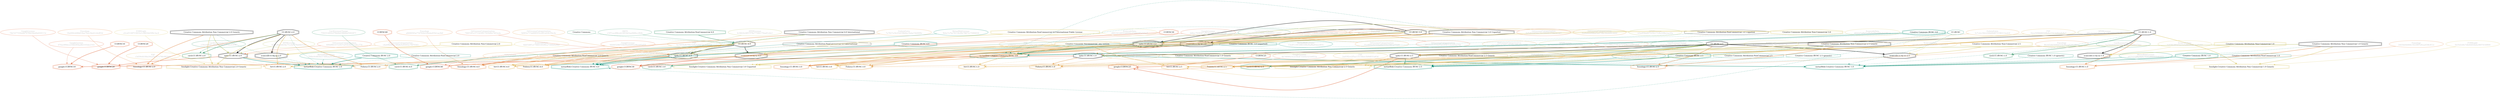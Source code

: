 strict digraph {
    node [shape=box];
    graph [splines=curved];
    854 [label="SPDXLicense\nfd9c6d2fd5392ecc6c33639892270e08"
        ,fontcolor=gray
        ,color="#b8bf62"
        ,fillcolor="beige;1"
        ,shape=ellipse];
    855 [label="spdx:CC-BY-NC-1.0"
        ,shape=doubleoctagon];
    856 [label="CC-BY-NC-1.0"
        ,shape=doubleoctagon];
    857 [label="Creative Commons Attribution Non Commercial 1.0 Generic"
        ,shape=doubleoctagon];
    861 [label="SPDXLicense\n438fc9b2a9d3bc71ccfef779afdb516b"
        ,fontcolor=gray
        ,color="#b8bf62"
        ,fillcolor="beige;1"
        ,shape=ellipse];
    862 [label="spdx:CC-BY-NC-2.0"
        ,shape=doubleoctagon];
    863 [label="CC-BY-NC-2.0"
        ,shape=doubleoctagon];
    864 [label="Creative Commons Attribution Non Commercial 2.0 Generic"
        ,shape=doubleoctagon];
    868 [label="SPDXLicense\n0d74bf9893f9086139ebcf1f7d7076ba"
        ,fontcolor=gray
        ,color="#b8bf62"
        ,fillcolor="beige;1"
        ,shape=ellipse];
    869 [label="spdx:CC-BY-NC-2.5"
        ,shape=doubleoctagon];
    870 [label="CC-BY-NC-2.5"
        ,shape=doubleoctagon];
    871 [label="Creative Commons Attribution Non Commercial 2.5 Generic"
        ,shape=doubleoctagon];
    882 [label="SPDXLicense\na2aa958a007225fc17cfb2298e2ae20a"
        ,fontcolor=gray
        ,color="#b8bf62"
        ,fillcolor="beige;1"
        ,shape=ellipse];
    883 [label="spdx:CC-BY-NC-3.0"
        ,shape=tripleoctagon];
    884 [label="CC-BY-NC-3.0"
        ,shape=doubleoctagon];
    885 [label="Creative Commons Attribution Non Commercial 3.0 Unported"
        ,shape=doubleoctagon];
    889 [label="SPDXLicense\nfe3842b28f57f78e77584175ba61e4e1"
        ,fontcolor=gray
        ,color="#b8bf62"
        ,fillcolor="beige;1"
        ,shape=ellipse];
    890 [label="spdx:CC-BY-NC-4.0"
        ,shape=doubleoctagon];
    891 [label="CC-BY-NC-4.0"
        ,shape=doubleoctagon];
    892 [label="Creative Commons Attribution Non Commercial 4.0 International"
        ,shape=doubleoctagon];
    5375 [label="GoogleLicense\n074ae9f9dce259d295ba963193de2103"
         ,fontcolor=gray
         ,color="#e06f45"
         ,fillcolor="beige;1"
         ,shape=ellipse];
    5376 [label="google:CCBYNC10"
         ,color="#e06f45"
         ,shape=doubleoctagon];
    5377 [label=CCBYNC10
         ,color="#e06f45"
         ,shape=doubleoctagon];
    5378 [label="GoogleLicense\n74b7d77550a98797f6439eb9a920113c"
         ,fontcolor=gray
         ,color="#e06f45"
         ,fillcolor="beige;1"
         ,shape=ellipse];
    5379 [label="google:CCBYNC20"
         ,color="#e06f45"
         ,shape=doubleoctagon];
    5380 [label=CCBYNC20
         ,color="#e06f45"
         ,shape=doubleoctagon];
    5381 [label="GoogleLicense\n4b74f0f023cce10c4733e02321b0f55a"
         ,fontcolor=gray
         ,color="#e06f45"
         ,fillcolor="beige;1"
         ,shape=ellipse];
    5382 [label="google:CCBYNC25"
         ,color="#e06f45"
         ,shape=doubleoctagon];
    5383 [label=CCBYNC25
         ,color="#e06f45"
         ,shape=doubleoctagon];
    5384 [label="GoogleLicense\ndd6ec7939387a992475883fa531b42a8"
         ,fontcolor=gray
         ,color="#e06f45"
         ,fillcolor="beige;1"
         ,shape=ellipse];
    5385 [label="google:CCBYNC30"
         ,color="#e06f45"
         ,shape=doubleoctagon];
    5386 [label=CCBYNC30
         ,color="#e06f45"
         ,shape=doubleoctagon];
    5387 [label="GoogleLicense\n0dd4f3290710b50addd95e08cb95af25"
         ,fontcolor=gray
         ,color="#e06f45"
         ,fillcolor="beige;1"
         ,shape=ellipse];
    5388 [label="google:CCBYNC40"
         ,color="#e06f45"
         ,shape=doubleoctagon];
    5389 [label=CCBYNC40
         ,color="#e06f45"
         ,shape=doubleoctagon];
    6091 [label="FedoraEntry\nca2e77d9b8cd3914faed14436609f690"
         ,fontcolor=gray
         ,color="#e09d4b"
         ,fillcolor="beige;1"
         ,shape=ellipse];
    6092 [label="Fedora:CC-BY-NC-1.0"
         ,color="#e09d4b"
         ,shape=doubleoctagon];
    6093 [label="Creative Commons Attribution-NonCommercial 1.0 Generic"
         ,color="#e09d4b"
         ,shape=octagon];
    6094 [label="FedoraEntry\n92f8736a2e3a7e7a43ab603a2850d0d5"
         ,fontcolor=gray
         ,color="#e09d4b"
         ,fillcolor="beige;1"
         ,shape=ellipse];
    6095 [label="Fedora:CC-BY-NC-2.0"
         ,color="#e09d4b"
         ,shape=doubleoctagon];
    6096 [label="Creative Commons Attribution-NonCommercial 2.0 Generic"
         ,color="#e09d4b"
         ,shape=octagon];
    6097 [label="FedoraEntry\ne1481c957b0c7cd0bb26053a34c0ece3"
         ,fontcolor=gray
         ,color="#e09d4b"
         ,fillcolor="beige;1"
         ,shape=ellipse];
    6098 [label="Fedora:CC-BY-NC-2.5"
         ,color="#e09d4b"
         ,shape=doubleoctagon];
    6099 [label="Creative Commons Attribution-NonCommercial 2.5 Generic"
         ,color="#e09d4b"
         ,shape=octagon];
    6103 [label="FedoraEntry\n3c7cdcc58cb3fdb00d872198313eafc0"
         ,fontcolor=gray
         ,color="#e09d4b"
         ,fillcolor="beige;1"
         ,shape=ellipse];
    6104 [label="Fedora:CC-BY-NC-3.0"
         ,color="#e09d4b"
         ,shape=doubleoctagon];
    6105 [label="Creative Commons Attribution-NonCommercial 3.0 Unported"
         ,shape=octagon];
    6106 [label="FedoraEntry\n7a7827a54c93d198d4a14aba7db90f6e"
         ,fontcolor=gray
         ,color="#e09d4b"
         ,fillcolor="beige;1"
         ,shape=ellipse];
    6107 [label="Fedora:CC-BY-NC-4.0"
         ,color="#e09d4b"
         ,shape=doubleoctagon];
    6108 [label="Creative Commons Attribution-NonCommercial 4.0 International"
         ,shape=octagon];
    10064 [label="FSF\n2bea509668050ffe6e37414d8da8e8a7"
          ,fontcolor=gray
          ,color="#deb256"
          ,fillcolor="beige;1"
          ,shape=ellipse];
    10065 [label="fsf:CC-BY-NC-1.0"
          ,color="#deb256"
          ,shape=doubleoctagon];
    10066 [label="Creative Commons Nocommercial, any version"
          ,color="#deb256"
          ,shape=doubleoctagon];
    10069 [label="FSF\nc3d59efd18ba56a25ae47e78fc082b69"
          ,fontcolor=gray
          ,color="#deb256"
          ,fillcolor="beige;1"
          ,shape=ellipse];
    10070 [label="fsf:CC-BY-NC-2.0"
          ,color="#deb256"
          ,shape=doubleoctagon];
    10071 [label="FSF\n2ad182ce2f5ac13114bee3b9d031a63d"
          ,fontcolor=gray
          ,color="#deb256"
          ,fillcolor="beige;1"
          ,shape=ellipse];
    10072 [label="fsf:CC-BY-NC-2.5"
          ,color="#deb256"
          ,shape=doubleoctagon];
    10073 [label="FSF\ne1f64541215e4d767acfd9e16f12dcb8"
          ,fontcolor=gray
          ,color="#deb256"
          ,fillcolor="beige;1"
          ,shape=ellipse];
    10074 [label="fsf:CC-BY-NC-3.0"
          ,color="#deb256"
          ,shape=doubleoctagon];
    10075 [label="FSF\n4a1655bdb70bc2a0a530f979c1c2abac"
          ,fontcolor=gray
          ,color="#deb256"
          ,fillcolor="beige;1"
          ,shape=ellipse];
    10076 [label="fsf:CC-BY-NC-4.0"
          ,color="#deb256"
          ,shape=doubleoctagon];
    13281 [label="ScancodeData\n1ab74cd85d3ac1a1af90d8e6cea37e53"
          ,fontcolor=gray
          ,color="#dac767"
          ,fillcolor="beige;1"
          ,shape=ellipse];
    13282 [label="scancode:cc-by-nc-1.0"
          ,shape=doubleoctagon];
    13283 [label="Creative Commons Attribution Non-Commercial 1.0"
          ,color="#dac767"
          ,shape=doubleoctagon];
    13287 [label="ScancodeData\n6dd1b8f1a170603302f0ca7306b0a9b0"
          ,fontcolor=gray
          ,color="#dac767"
          ,fillcolor="beige;1"
          ,shape=ellipse];
    13288 [label="scancode:cc-by-nc-2.0"
          ,shape=doubleoctagon];
    13289 [label="Creative Commons Attribution Non-Commercial 2.0"
          ,color="#dac767"
          ,shape=doubleoctagon];
    13293 [label="ScancodeData\ne52d6a3d0c4fa685fbbe28371c61c517"
          ,fontcolor=gray
          ,color="#dac767"
          ,fillcolor="beige;1"
          ,shape=ellipse];
    13294 [label="scancode:cc-by-nc-2.5"
          ,shape=doubleoctagon];
    13295 [label="Creative Commons Attribution Non-Commercial 2.5"
          ,color="#dac767"
          ,shape=doubleoctagon];
    13302 [label="ScancodeData\n403227af8d3ad8e8e99ed08b2b3281aa"
          ,fontcolor=gray
          ,color="#dac767"
          ,fillcolor="beige;1"
          ,shape=ellipse];
    13303 [label="scancode:cc-by-nc-3.0"
          ,shape=doubleoctagon];
    13304 [label="Creative Commons Attribution Non-Commercial 3.0"
          ,color="#dac767"
          ,shape=doubleoctagon];
    13308 [label="ScancodeData\nd8822b1d4553d45f2c27d44385eb4ee4"
          ,fontcolor=gray
          ,color="#dac767"
          ,fillcolor="beige;1"
          ,shape=ellipse];
    13309 [label="scancode:cc-by-nc-4.0"
          ,shape=doubleoctagon];
    13310 [label="Creative Commons Attribution-NonCommercial 4.0 International Public License"
          ,color="#dac767"
          ,shape=doubleoctagon];
    26842 [label="Fossology\n18a000cb08b618ae7bee3beb1c6e8f3d"
          ,fontcolor=gray
          ,color="#e18745"
          ,fillcolor="beige;1"
          ,shape=ellipse];
    26843 [label="fossology:CC-BY-NC-2.0"
          ,color="#e18745"
          ,shape=doubleoctagon];
    26845 [label="Fossology\n2443bb9d46fe1922997e9cae038c812c"
          ,fontcolor=gray
          ,color="#e18745"
          ,fillcolor="beige;1"
          ,shape=ellipse];
    26846 [label="fossology:CC-BY-NC-1.0"
          ,color="#e18745"
          ,shape=doubleoctagon];
    26848 [label="Fossology\n8bcbf2dbf309b63c8c94ced524ce8b4c"
          ,fontcolor=gray
          ,color="#e18745"
          ,fillcolor="beige;1"
          ,shape=ellipse];
    26849 [label="fossology:CC-BY-NC-2.5"
          ,color="#e18745"
          ,shape=doubleoctagon];
    26851 [label="Fossology\nf81e09c61cae0d589152df39c5c2b1c7"
          ,fontcolor=gray
          ,color="#e18745"
          ,fillcolor="beige;1"
          ,shape=ellipse];
    26852 [label="fossology:CC-BY-NC-3.0"
          ,color="#e18745"
          ,shape=doubleoctagon];
    27299 [label="Fossology\na8406593a77d792b229eded55b1aa3b0"
          ,fontcolor=gray
          ,color="#e18745"
          ,fillcolor="beige;1"
          ,shape=ellipse];
    27300 [label="fossology:CC-BY-NC-4.0"
          ,color="#e18745"
          ,shape=doubleoctagon];
    28253 [label="OKFN\ne187cacd96ceb14918d3aa948bccf64b"
          ,fontcolor=gray
          ,color="#379469"
          ,fillcolor="beige;1"
          ,shape=ellipse];
    28254 [label="Creative Commons Attribution-NonCommercial 4.0"
          ,color="#379469"
          ,shape=doubleoctagon];
    28255 [label="Creative Commons"
          ,color="#379469"
          ,shape=octagon];
    28573 [label="OrtLicenseCategorization\nd0f2ce21773ed7aec03b7c2a2d5aa74d"
          ,fontcolor=gray
          ,color="#e06f45"
          ,fillcolor="beige;1"
          ,shape=ellipse];
    28574 [label="OrtLicenseCategorization\n699df8035722937af55e56277c81c774"
          ,fontcolor=gray
          ,color="#e06f45"
          ,fillcolor="beige;1"
          ,shape=ellipse];
    28575 [label="OrtLicenseCategorization\n72672f86e2194cb737236acaafd73db4"
          ,fontcolor=gray
          ,color="#e06f45"
          ,fillcolor="beige;1"
          ,shape=ellipse];
    28576 [label="OrtLicenseCategorization\nda0a9e0d54de33e186e81570bcdcc4f7"
          ,fontcolor=gray
          ,color="#e06f45"
          ,fillcolor="beige;1"
          ,shape=ellipse];
    28578 [label="OrtLicenseCategorization\n746f14f1e3712d3f917d20d0a7403eda"
          ,fontcolor=gray
          ,color="#e06f45"
          ,fillcolor="beige;1"
          ,shape=ellipse];
    35404 [label="OrtLicenseCategorization\n31ed68dafb5f3be682bb6238f1e372d5"
          ,fontcolor=gray
          ,color="#e09d4b"
          ,fillcolor="beige;1"
          ,shape=ellipse];
    35406 [label="OrtLicenseCategorization\nc4ab96e89bc30b8e0a9283ec76f7f303"
          ,fontcolor=gray
          ,color="#e09d4b"
          ,fillcolor="beige;1"
          ,shape=ellipse];
    35407 [label="OrtLicenseCategorization\na5c1a842cb76f1e78704a586a87e7d04"
          ,fontcolor=gray
          ,color="#e09d4b"
          ,fillcolor="beige;1"
          ,shape=ellipse];
    35408 [label="OrtLicenseCategorization\nf2dfb844498bd3ed756e30eddf83480f"
          ,fontcolor=gray
          ,color="#e09d4b"
          ,fillcolor="beige;1"
          ,shape=ellipse];
    35409 [label="OrtLicenseCategorization\n9d9f3a713a6085f32cd91afcfb35bc4e"
          ,fontcolor=gray
          ,color="#e09d4b"
          ,fillcolor="beige;1"
          ,shape=ellipse];
    36553 [label="CavilLicenseChange\n7a256d66fd507560490e0f7d49037dee"
          ,fontcolor=gray
          ,color="#379469"
          ,fillcolor="beige;1"
          ,shape=ellipse];
    36554 [label="cavil:CC-BY-NC-1.0"
          ,color="#379469"
          ,shape=doubleoctagon];
    36555 [label="CavilLicenseChange\nc19eddd081c88d85809af351dcc03f30"
          ,fontcolor=gray
          ,color="#379469"
          ,fillcolor="beige;1"
          ,shape=ellipse];
    36556 [label="cavil:CC-BY-NC-2.0"
          ,color="#379469"
          ,shape=doubleoctagon];
    36557 [label="CavilLicenseChange\ne8d9796269aac9b5f062ff371cd22c3b"
          ,fontcolor=gray
          ,color="#379469"
          ,fillcolor="beige;1"
          ,shape=ellipse];
    36558 [label="cavil:CC-BY-NC-2.5"
          ,color="#379469"
          ,shape=doubleoctagon];
    36559 [label="CavilLicenseChange\ne2bae4626cfa560bc2f98ff60012d097"
          ,fontcolor=gray
          ,color="#379469"
          ,fillcolor="beige;1"
          ,shape=ellipse];
    36560 [label="cavil:CC-BY-NC-3.0"
          ,color="#379469"
          ,shape=doubleoctagon];
    36563 [label="CavilLicenseChange\n759251492fcf7ffd4b03966bd5002871"
          ,fontcolor=gray
          ,color="#379469"
          ,fillcolor="beige;1"
          ,shape=ellipse];
    36564 [label="cavil:CC-BY-NC-4.0"
          ,color="#379469"
          ,shape=doubleoctagon];
    40239 [label="MetaeffektLicense\n9b4a7a7be76118c09c78672c75906f26"
          ,fontcolor=gray
          ,color="#00876c"
          ,fillcolor="beige;1"
          ,shape=ellipse];
    40240 [label="metaeffekt:Creative Commons BY-NC 4.0"
          ,color="#00876c"
          ,shape=doubleoctagon];
    40241 [label="Creative Commons BY-NC 4.0"
          ,color="#00876c"
          ,shape=doubleoctagon];
    40242 [label="CC-BY-NC"
          ,color="#00876c"
          ,shape=octagon];
    40243 [label="MetaeffektLicense\n13edf12391406330b26af8a83eacd43c"
          ,fontcolor=gray
          ,color="#00876c"
          ,fillcolor="beige;1"
          ,shape=ellipse];
    40244 [label="metaeffekt:Creative Commons BY-NC 3.0"
          ,color="#00876c"
          ,shape=doubleoctagon];
    40245 [label="Creative Commons BY-NC 3.0"
          ,color="#00876c"
          ,shape=doubleoctagon];
    40246 [label="Creative Commons BY-NC 3.0 (unported)"
          ,color="#00876c"
          ,shape=octagon];
    40250 [label="MetaeffektLicense\n145ff532e4aba52e03ec640d0671055b"
          ,fontcolor=gray
          ,color="#00876c"
          ,fillcolor="beige;1"
          ,shape=ellipse];
    40251 [label="metaeffekt:Creative Commons BY-NC 2.5"
          ,color="#00876c"
          ,shape=doubleoctagon];
    40252 [label="Creative Commons BY-NC 2.5"
          ,color="#00876c"
          ,shape=doubleoctagon];
    40253 [label="Creative Commons Attribution-NonCommercial 2.5"
          ,color="#00876c"
          ,shape=octagon];
    40254 [label="Creative Commons BY-NC 2.5 (generic)"
          ,color="#00876c"
          ,shape=octagon];
    40255 [label="MetaeffektLicense\nf56bc0c6856e574f82a28caba4a0f1b9"
          ,fontcolor=gray
          ,color="#00876c"
          ,fillcolor="beige;1"
          ,shape=ellipse];
    40256 [label="metaeffekt:Creative Commons BY-NC 2.0"
          ,color="#00876c"
          ,shape=doubleoctagon];
    40257 [label="Creative Commons BY-NC 2.0"
          ,color="#00876c"
          ,shape=doubleoctagon];
    40258 [label="Creative Commons Attribution-NonCommercial 2.0"
          ,color="#00876c"
          ,shape=octagon];
    40259 [label="MetaeffektLicense\ne57111298c6b422f1f1296641fedcb23"
          ,fontcolor=gray
          ,color="#00876c"
          ,fillcolor="beige;1"
          ,shape=ellipse];
    40260 [label="metaeffekt:Creative Commons BY-NC 1.0"
          ,color="#00876c"
          ,shape=doubleoctagon];
    40261 [label="Creative Commons BY-NC 1.0"
          ,color="#00876c"
          ,shape=doubleoctagon];
    40262 [label="Creative Commons Attribution-NonCommercial 1.0"
          ,color="#00876c"
          ,shape=octagon];
    40263 [label="Creative Commons BY-NC 1.0 (generic)"
          ,color="#00876c"
          ,shape=octagon];
    51103 [label="FOSSLight\nff59ce8a1753b9810183715ba586a259"
          ,fontcolor=gray
          ,color="#dac767"
          ,fillcolor="beige;1"
          ,shape=ellipse];
    51104 [label="fosslight:Creative Commons Attribution Non Commercial 3.0 Unported"
          ,color="#dac767"
          ,shape=doubleoctagon];
    51137 [label="FOSSLight\n3b35d2d0c7db444f2bebcf697416f800"
          ,fontcolor=gray
          ,color="#dac767"
          ,fillcolor="beige;1"
          ,shape=ellipse];
    51138 [label="fosslight:Creative Commons Attribution Non Commercial 1.0 Generic"
          ,color="#dac767"
          ,shape=doubleoctagon];
    51139 [label="FOSSLight\na5caf2149723832e1cf802bb599c3ac4"
          ,fontcolor=gray
          ,color="#dac767"
          ,fillcolor="beige;1"
          ,shape=ellipse];
    51140 [label="fosslight:Creative Commons Attribution Non Commercial 2.0 Generic"
          ,color="#dac767"
          ,shape=doubleoctagon];
    51141 [label="FOSSLight\n6a4160d27dd13c008c79b108d8f128ea"
          ,fontcolor=gray
          ,color="#dac767"
          ,fillcolor="beige;1"
          ,shape=ellipse];
    51142 [label="fosslight:Creative Commons Attribution Non Commercial 2.5 Generic"
          ,color="#dac767"
          ,shape=doubleoctagon];
    854 -> 855 [weight=0.5
               ,color="#b8bf62"];
    855 -> 5376 [style=bold
                ,arrowhead=vee
                ,weight=0.7
                ,color="#e06f45"];
    855 -> 6092 [style=bold
                ,arrowhead=vee
                ,weight=0.7
                ,color="#e09d4b"];
    855 -> 10065 [style=dashed
                 ,arrowhead=vee
                 ,weight=0.5
                 ,color="#deb256"];
    855 -> 40260 [style=bold
                 ,arrowhead=vee
                 ,weight=0.7
                 ,color="#00876c"];
    856 -> 855 [style=bold
               ,arrowhead=vee
               ,weight=0.7];
    856 -> 6092 [style=bold
                ,arrowhead=vee
                ,weight=0.7
                ,color="#e09d4b"];
    856 -> 10065 [style=bold
                 ,arrowhead=vee
                 ,weight=0.7
                 ,color="#deb256"];
    856 -> 13282 [style=bold
                 ,arrowhead=vee
                 ,weight=0.7];
    856 -> 26846 [style=bold
                 ,arrowhead=vee
                 ,weight=0.7
                 ,color="#e18745"];
    856 -> 36554 [style=bold
                 ,arrowhead=vee
                 ,weight=0.7
                 ,color="#379469"];
    856 -> 36554 [style=bold
                 ,arrowhead=vee
                 ,weight=0.7
                 ,color="#379469"];
    856 -> 40260 [style=dashed
                 ,arrowhead=vee
                 ,weight=0.5
                 ,color="#00876c"];
    856 -> 51138 [style=bold
                 ,arrowhead=vee
                 ,weight=0.7
                 ,color="#dac767"];
    857 -> 855 [style=bold
               ,arrowhead=vee
               ,weight=0.7
               ,color="#b8bf62"];
    857 -> 26846 [style=bold
                 ,arrowhead=vee
                 ,weight=0.7
                 ,color="#e18745"];
    857 -> 40260 [style=dashed
                 ,arrowhead=vee
                 ,weight=0.5
                 ,color="#00876c"];
    857 -> 51138 [style=bold
                 ,arrowhead=vee
                 ,weight=0.7
                 ,color="#dac767"];
    861 -> 862 [weight=0.5
               ,color="#b8bf62"];
    862 -> 5379 [style=bold
                ,arrowhead=vee
                ,weight=0.7
                ,color="#e06f45"];
    862 -> 6095 [style=bold
                ,arrowhead=vee
                ,weight=0.7
                ,color="#e09d4b"];
    862 -> 10070 [style=dashed
                 ,arrowhead=vee
                 ,weight=0.5
                 ,color="#deb256"];
    862 -> 40256 [style=bold
                 ,arrowhead=vee
                 ,weight=0.7
                 ,color="#00876c"];
    863 -> 862 [style=bold
               ,arrowhead=vee
               ,weight=0.7];
    863 -> 6095 [style=bold
                ,arrowhead=vee
                ,weight=0.7
                ,color="#e09d4b"];
    863 -> 10070 [style=bold
                 ,arrowhead=vee
                 ,weight=0.7
                 ,color="#deb256"];
    863 -> 13288 [style=bold
                 ,arrowhead=vee
                 ,weight=0.7];
    863 -> 26843 [style=bold
                 ,arrowhead=vee
                 ,weight=0.7
                 ,color="#e18745"];
    863 -> 36556 [style=bold
                 ,arrowhead=vee
                 ,weight=0.7
                 ,color="#379469"];
    863 -> 36556 [style=bold
                 ,arrowhead=vee
                 ,weight=0.7
                 ,color="#379469"];
    863 -> 40256 [style=dashed
                 ,arrowhead=vee
                 ,weight=0.5
                 ,color="#00876c"];
    863 -> 51140 [style=bold
                 ,arrowhead=vee
                 ,weight=0.7
                 ,color="#dac767"];
    864 -> 862 [style=bold
               ,arrowhead=vee
               ,weight=0.7
               ,color="#b8bf62"];
    864 -> 26843 [style=bold
                 ,arrowhead=vee
                 ,weight=0.7
                 ,color="#e18745"];
    864 -> 40256 [style=dashed
                 ,arrowhead=vee
                 ,weight=0.5
                 ,color="#00876c"];
    864 -> 51140 [style=bold
                 ,arrowhead=vee
                 ,weight=0.7
                 ,color="#dac767"];
    868 -> 869 [weight=0.5
               ,color="#b8bf62"];
    869 -> 5382 [style=bold
                ,arrowhead=vee
                ,weight=0.7
                ,color="#e06f45"];
    869 -> 6098 [style=bold
                ,arrowhead=vee
                ,weight=0.7
                ,color="#e09d4b"];
    869 -> 10072 [style=dashed
                 ,arrowhead=vee
                 ,weight=0.5
                 ,color="#deb256"];
    869 -> 40251 [style=bold
                 ,arrowhead=vee
                 ,weight=0.7
                 ,color="#00876c"];
    870 -> 869 [style=bold
               ,arrowhead=vee
               ,weight=0.7];
    870 -> 6098 [style=bold
                ,arrowhead=vee
                ,weight=0.7
                ,color="#e09d4b"];
    870 -> 10072 [style=bold
                 ,arrowhead=vee
                 ,weight=0.7
                 ,color="#deb256"];
    870 -> 13294 [style=bold
                 ,arrowhead=vee
                 ,weight=0.7];
    870 -> 26849 [style=bold
                 ,arrowhead=vee
                 ,weight=0.7
                 ,color="#e18745"];
    870 -> 36558 [style=bold
                 ,arrowhead=vee
                 ,weight=0.7
                 ,color="#379469"];
    870 -> 36558 [style=bold
                 ,arrowhead=vee
                 ,weight=0.7
                 ,color="#379469"];
    870 -> 40251 [style=dashed
                 ,arrowhead=vee
                 ,weight=0.5
                 ,color="#00876c"];
    870 -> 51142 [style=bold
                 ,arrowhead=vee
                 ,weight=0.7
                 ,color="#dac767"];
    871 -> 869 [style=bold
               ,arrowhead=vee
               ,weight=0.7
               ,color="#b8bf62"];
    871 -> 26849 [style=bold
                 ,arrowhead=vee
                 ,weight=0.7
                 ,color="#e18745"];
    871 -> 40251 [style=dashed
                 ,arrowhead=vee
                 ,weight=0.5
                 ,color="#00876c"];
    871 -> 51142 [style=bold
                 ,arrowhead=vee
                 ,weight=0.7
                 ,color="#dac767"];
    882 -> 883 [weight=0.5
               ,color="#b8bf62"];
    883 -> 5385 [style=bold
                ,arrowhead=vee
                ,weight=0.7
                ,color="#e06f45"];
    883 -> 6104 [style=bold
                ,arrowhead=vee
                ,weight=0.7
                ,color="#e09d4b"];
    883 -> 10074 [style=dashed
                 ,arrowhead=vee
                 ,weight=0.5
                 ,color="#deb256"];
    883 -> 40244 [style=bold
                 ,arrowhead=vee
                 ,weight=0.7
                 ,color="#00876c"];
    884 -> 883 [style=bold
               ,arrowhead=vee
               ,weight=0.7];
    884 -> 6104 [style=bold
                ,arrowhead=vee
                ,weight=0.7
                ,color="#e09d4b"];
    884 -> 10074 [style=bold
                 ,arrowhead=vee
                 ,weight=0.7
                 ,color="#deb256"];
    884 -> 13303 [style=bold
                 ,arrowhead=vee
                 ,weight=0.7];
    884 -> 26852 [style=bold
                 ,arrowhead=vee
                 ,weight=0.7
                 ,color="#e18745"];
    884 -> 36560 [style=bold
                 ,arrowhead=vee
                 ,weight=0.7
                 ,color="#379469"];
    884 -> 36560 [style=bold
                 ,arrowhead=vee
                 ,weight=0.7
                 ,color="#379469"];
    884 -> 40244 [style=dashed
                 ,arrowhead=vee
                 ,weight=0.5
                 ,color="#00876c"];
    884 -> 51104 [style=bold
                 ,arrowhead=vee
                 ,weight=0.7
                 ,color="#dac767"];
    885 -> 883 [style=bold
               ,arrowhead=vee
               ,weight=0.7
               ,color="#b8bf62"];
    885 -> 26852 [style=bold
                 ,arrowhead=vee
                 ,weight=0.7
                 ,color="#e18745"];
    885 -> 40244 [style=dashed
                 ,arrowhead=vee
                 ,weight=0.5
                 ,color="#00876c"];
    885 -> 51104 [style=bold
                 ,arrowhead=vee
                 ,weight=0.7
                 ,color="#dac767"];
    889 -> 890 [weight=0.5
               ,color="#b8bf62"];
    890 -> 5388 [style=bold
                ,arrowhead=vee
                ,weight=0.7
                ,color="#e06f45"];
    890 -> 6107 [style=bold
                ,arrowhead=vee
                ,weight=0.7
                ,color="#e09d4b"];
    890 -> 10076 [style=dashed
                 ,arrowhead=vee
                 ,weight=0.5
                 ,color="#deb256"];
    890 -> 40240 [style=bold
                 ,arrowhead=vee
                 ,weight=0.7
                 ,color="#00876c"];
    891 -> 890 [style=bold
               ,arrowhead=vee
               ,weight=0.7];
    891 -> 6107 [style=bold
                ,arrowhead=vee
                ,weight=0.7
                ,color="#e09d4b"];
    891 -> 10076 [style=bold
                 ,arrowhead=vee
                 ,weight=0.7
                 ,color="#deb256"];
    891 -> 13309 [style=bold
                 ,arrowhead=vee
                 ,weight=0.7];
    891 -> 27300 [style=bold
                 ,arrowhead=vee
                 ,weight=0.7
                 ,color="#e18745"];
    891 -> 36564 [style=bold
                 ,arrowhead=vee
                 ,weight=0.7
                 ,color="#379469"];
    891 -> 36564 [style=bold
                 ,arrowhead=vee
                 ,weight=0.7
                 ,color="#379469"];
    891 -> 40240 [style=dashed
                 ,arrowhead=vee
                 ,weight=0.5
                 ,color="#00876c"];
    892 -> 890 [style=bold
               ,arrowhead=vee
               ,weight=0.7
               ,color="#b8bf62"];
    892 -> 27300 [style=bold
                 ,arrowhead=vee
                 ,weight=0.7
                 ,color="#e18745"];
    892 -> 40240 [style=dashed
                 ,arrowhead=vee
                 ,weight=0.5
                 ,color="#00876c"];
    5375 -> 5376 [weight=0.5
                 ,color="#e06f45"];
    5377 -> 5376 [style=bold
                 ,arrowhead=vee
                 ,weight=0.7
                 ,color="#e06f45"];
    5378 -> 5379 [weight=0.5
                 ,color="#e06f45"];
    5380 -> 5379 [style=bold
                 ,arrowhead=vee
                 ,weight=0.7
                 ,color="#e06f45"];
    5381 -> 5382 [weight=0.5
                 ,color="#e06f45"];
    5383 -> 5382 [style=bold
                 ,arrowhead=vee
                 ,weight=0.7
                 ,color="#e06f45"];
    5384 -> 5385 [weight=0.5
                 ,color="#e06f45"];
    5386 -> 5385 [style=bold
                 ,arrowhead=vee
                 ,weight=0.7
                 ,color="#e06f45"];
    5387 -> 5388 [weight=0.5
                 ,color="#e06f45"];
    5389 -> 5388 [style=bold
                 ,arrowhead=vee
                 ,weight=0.7
                 ,color="#e06f45"];
    6091 -> 6092 [weight=0.5
                 ,color="#e09d4b"];
    6093 -> 6092 [style=dashed
                 ,arrowhead=vee
                 ,weight=0.5
                 ,color="#e09d4b"];
    6094 -> 6095 [weight=0.5
                 ,color="#e09d4b"];
    6096 -> 6095 [style=dashed
                 ,arrowhead=vee
                 ,weight=0.5
                 ,color="#e09d4b"];
    6097 -> 6098 [weight=0.5
                 ,color="#e09d4b"];
    6099 -> 6098 [style=dashed
                 ,arrowhead=vee
                 ,weight=0.5
                 ,color="#e09d4b"];
    6103 -> 6104 [weight=0.5
                 ,color="#e09d4b"];
    6105 -> 6104 [style=dashed
                 ,arrowhead=vee
                 ,weight=0.5
                 ,color="#e09d4b"];
    6105 -> 40244 [style=dashed
                  ,arrowhead=vee
                  ,weight=0.5
                  ,color="#00876c"];
    6106 -> 6107 [weight=0.5
                 ,color="#e09d4b"];
    6108 -> 6107 [style=dashed
                 ,arrowhead=vee
                 ,weight=0.5
                 ,color="#e09d4b"];
    6108 -> 40240 [style=dashed
                  ,arrowhead=vee
                  ,weight=0.5
                  ,color="#00876c"];
    10064 -> 10065 [weight=0.5
                   ,color="#deb256"];
    10066 -> 10065 [style=bold
                   ,arrowhead=vee
                   ,weight=0.7
                   ,color="#deb256"];
    10066 -> 10070 [style=bold
                   ,arrowhead=vee
                   ,weight=0.7
                   ,color="#deb256"];
    10066 -> 10072 [style=bold
                   ,arrowhead=vee
                   ,weight=0.7
                   ,color="#deb256"];
    10066 -> 10074 [style=bold
                   ,arrowhead=vee
                   ,weight=0.7
                   ,color="#deb256"];
    10066 -> 10076 [style=bold
                   ,arrowhead=vee
                   ,weight=0.7
                   ,color="#deb256"];
    10069 -> 10070 [weight=0.5
                   ,color="#deb256"];
    10071 -> 10072 [weight=0.5
                   ,color="#deb256"];
    10073 -> 10074 [weight=0.5
                   ,color="#deb256"];
    10075 -> 10076 [weight=0.5
                   ,color="#deb256"];
    13281 -> 13282 [weight=0.5
                   ,color="#dac767"];
    13282 -> 40260 [style=dashed
                   ,arrowhead=vee
                   ,weight=0.5
                   ,color="#00876c"];
    13283 -> 13282 [style=bold
                   ,arrowhead=vee
                   ,weight=0.7
                   ,color="#dac767"];
    13287 -> 13288 [weight=0.5
                   ,color="#dac767"];
    13288 -> 40256 [style=dashed
                   ,arrowhead=vee
                   ,weight=0.5
                   ,color="#00876c"];
    13289 -> 13288 [style=bold
                   ,arrowhead=vee
                   ,weight=0.7
                   ,color="#dac767"];
    13293 -> 13294 [weight=0.5
                   ,color="#dac767"];
    13294 -> 40251 [style=dashed
                   ,arrowhead=vee
                   ,weight=0.5
                   ,color="#00876c"];
    13295 -> 13294 [style=bold
                   ,arrowhead=vee
                   ,weight=0.7
                   ,color="#dac767"];
    13302 -> 13303 [weight=0.5
                   ,color="#dac767"];
    13303 -> 40244 [style=dashed
                   ,arrowhead=vee
                   ,weight=0.5
                   ,color="#00876c"];
    13304 -> 13303 [style=bold
                   ,arrowhead=vee
                   ,weight=0.7
                   ,color="#dac767"];
    13308 -> 13309 [weight=0.5
                   ,color="#dac767"];
    13309 -> 40240 [style=dashed
                   ,arrowhead=vee
                   ,weight=0.5
                   ,color="#00876c"];
    13310 -> 13309 [style=bold
                   ,arrowhead=vee
                   ,weight=0.7
                   ,color="#dac767"];
    26842 -> 26843 [weight=0.5
                   ,color="#e18745"];
    26845 -> 26846 [weight=0.5
                   ,color="#e18745"];
    26848 -> 26849 [weight=0.5
                   ,color="#e18745"];
    26851 -> 26852 [weight=0.5
                   ,color="#e18745"];
    27299 -> 27300 [weight=0.5
                   ,color="#e18745"];
    28253 -> 891 [weight=0.5
                 ,color="#379469"];
    28254 -> 891 [style=bold
                 ,arrowhead=vee
                 ,weight=0.7
                 ,color="#379469"];
    28255 -> 891 [style=dashed
                 ,arrowhead=vee
                 ,weight=0.5
                 ,color="#379469"];
    28573 -> 855 [weight=0.5
                 ,color="#e06f45"];
    28574 -> 862 [weight=0.5
                 ,color="#e06f45"];
    28575 -> 869 [weight=0.5
                 ,color="#e06f45"];
    28576 -> 883 [weight=0.5
                 ,color="#e06f45"];
    28578 -> 890 [weight=0.5
                 ,color="#e06f45"];
    35404 -> 855 [weight=0.5
                 ,color="#e09d4b"];
    35406 -> 862 [weight=0.5
                 ,color="#e09d4b"];
    35407 -> 869 [weight=0.5
                 ,color="#e09d4b"];
    35408 -> 883 [weight=0.5
                 ,color="#e09d4b"];
    35409 -> 890 [weight=0.5
                 ,color="#e09d4b"];
    36553 -> 36554 [weight=0.5
                   ,color="#379469"];
    36555 -> 36556 [weight=0.5
                   ,color="#379469"];
    36557 -> 36558 [weight=0.5
                   ,color="#379469"];
    36559 -> 36560 [weight=0.5
                   ,color="#379469"];
    36563 -> 36564 [weight=0.5
                   ,color="#379469"];
    40239 -> 40240 [weight=0.5
                   ,color="#00876c"];
    40241 -> 40240 [style=bold
                   ,arrowhead=vee
                   ,weight=0.7
                   ,color="#00876c"];
    40242 -> 40240 [style=dashed
                   ,arrowhead=vee
                   ,weight=0.5
                   ,color="#00876c"];
    40242 -> 40244 [style=dashed
                   ,arrowhead=vee
                   ,weight=0.5
                   ,color="#00876c"];
    40242 -> 40251 [style=dashed
                   ,arrowhead=vee
                   ,weight=0.5
                   ,color="#00876c"];
    40242 -> 40256 [style=dashed
                   ,arrowhead=vee
                   ,weight=0.5
                   ,color="#00876c"];
    40242 -> 40260 [style=dashed
                   ,arrowhead=vee
                   ,weight=0.5
                   ,color="#00876c"];
    40243 -> 40244 [weight=0.5
                   ,color="#00876c"];
    40245 -> 40244 [style=bold
                   ,arrowhead=vee
                   ,weight=0.7
                   ,color="#00876c"];
    40246 -> 40244 [style=dashed
                   ,arrowhead=vee
                   ,weight=0.5
                   ,color="#00876c"];
    40250 -> 40251 [weight=0.5
                   ,color="#00876c"];
    40252 -> 40251 [style=bold
                   ,arrowhead=vee
                   ,weight=0.7
                   ,color="#00876c"];
    40253 -> 40251 [style=dashed
                   ,arrowhead=vee
                   ,weight=0.5
                   ,color="#00876c"];
    40254 -> 40251 [style=dashed
                   ,arrowhead=vee
                   ,weight=0.5
                   ,color="#00876c"];
    40255 -> 40256 [weight=0.5
                   ,color="#00876c"];
    40257 -> 40256 [style=bold
                   ,arrowhead=vee
                   ,weight=0.7
                   ,color="#00876c"];
    40257 -> 40256 [style=bold
                   ,arrowhead=vee
                   ,weight=0.7
                   ,color="#00876c"];
    40258 -> 40256 [style=dashed
                   ,arrowhead=vee
                   ,weight=0.5
                   ,color="#00876c"];
    40259 -> 40260 [weight=0.5
                   ,color="#00876c"];
    40261 -> 40260 [style=bold
                   ,arrowhead=vee
                   ,weight=0.7
                   ,color="#00876c"];
    40262 -> 40260 [style=dashed
                   ,arrowhead=vee
                   ,weight=0.5
                   ,color="#00876c"];
    40263 -> 40260 [style=dashed
                   ,arrowhead=vee
                   ,weight=0.5
                   ,color="#00876c"];
    51103 -> 51104 [weight=0.5
                   ,color="#dac767"];
    51137 -> 51138 [weight=0.5
                   ,color="#dac767"];
    51139 -> 51140 [weight=0.5
                   ,color="#dac767"];
    51141 -> 51142 [weight=0.5
                   ,color="#dac767"];
}
